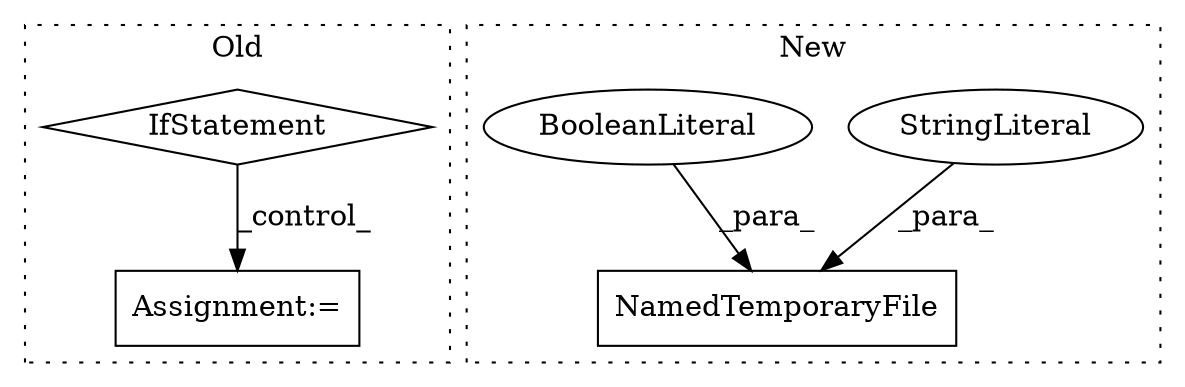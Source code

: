 digraph G {
subgraph cluster0 {
1 [label="IfStatement" a="25" s="937,956" l="4,2" shape="diamond"];
5 [label="Assignment:=" a="7" s="1032" l="1" shape="box"];
label = "Old";
style="dotted";
}
subgraph cluster1 {
2 [label="NamedTemporaryFile" a="32" s="899,959" l="19,1" shape="box"];
3 [label="StringLiteral" a="45" s="918" l="18" shape="ellipse"];
4 [label="BooleanLiteral" a="9" s="954" l="5" shape="ellipse"];
label = "New";
style="dotted";
}
1 -> 5 [label="_control_"];
3 -> 2 [label="_para_"];
4 -> 2 [label="_para_"];
}